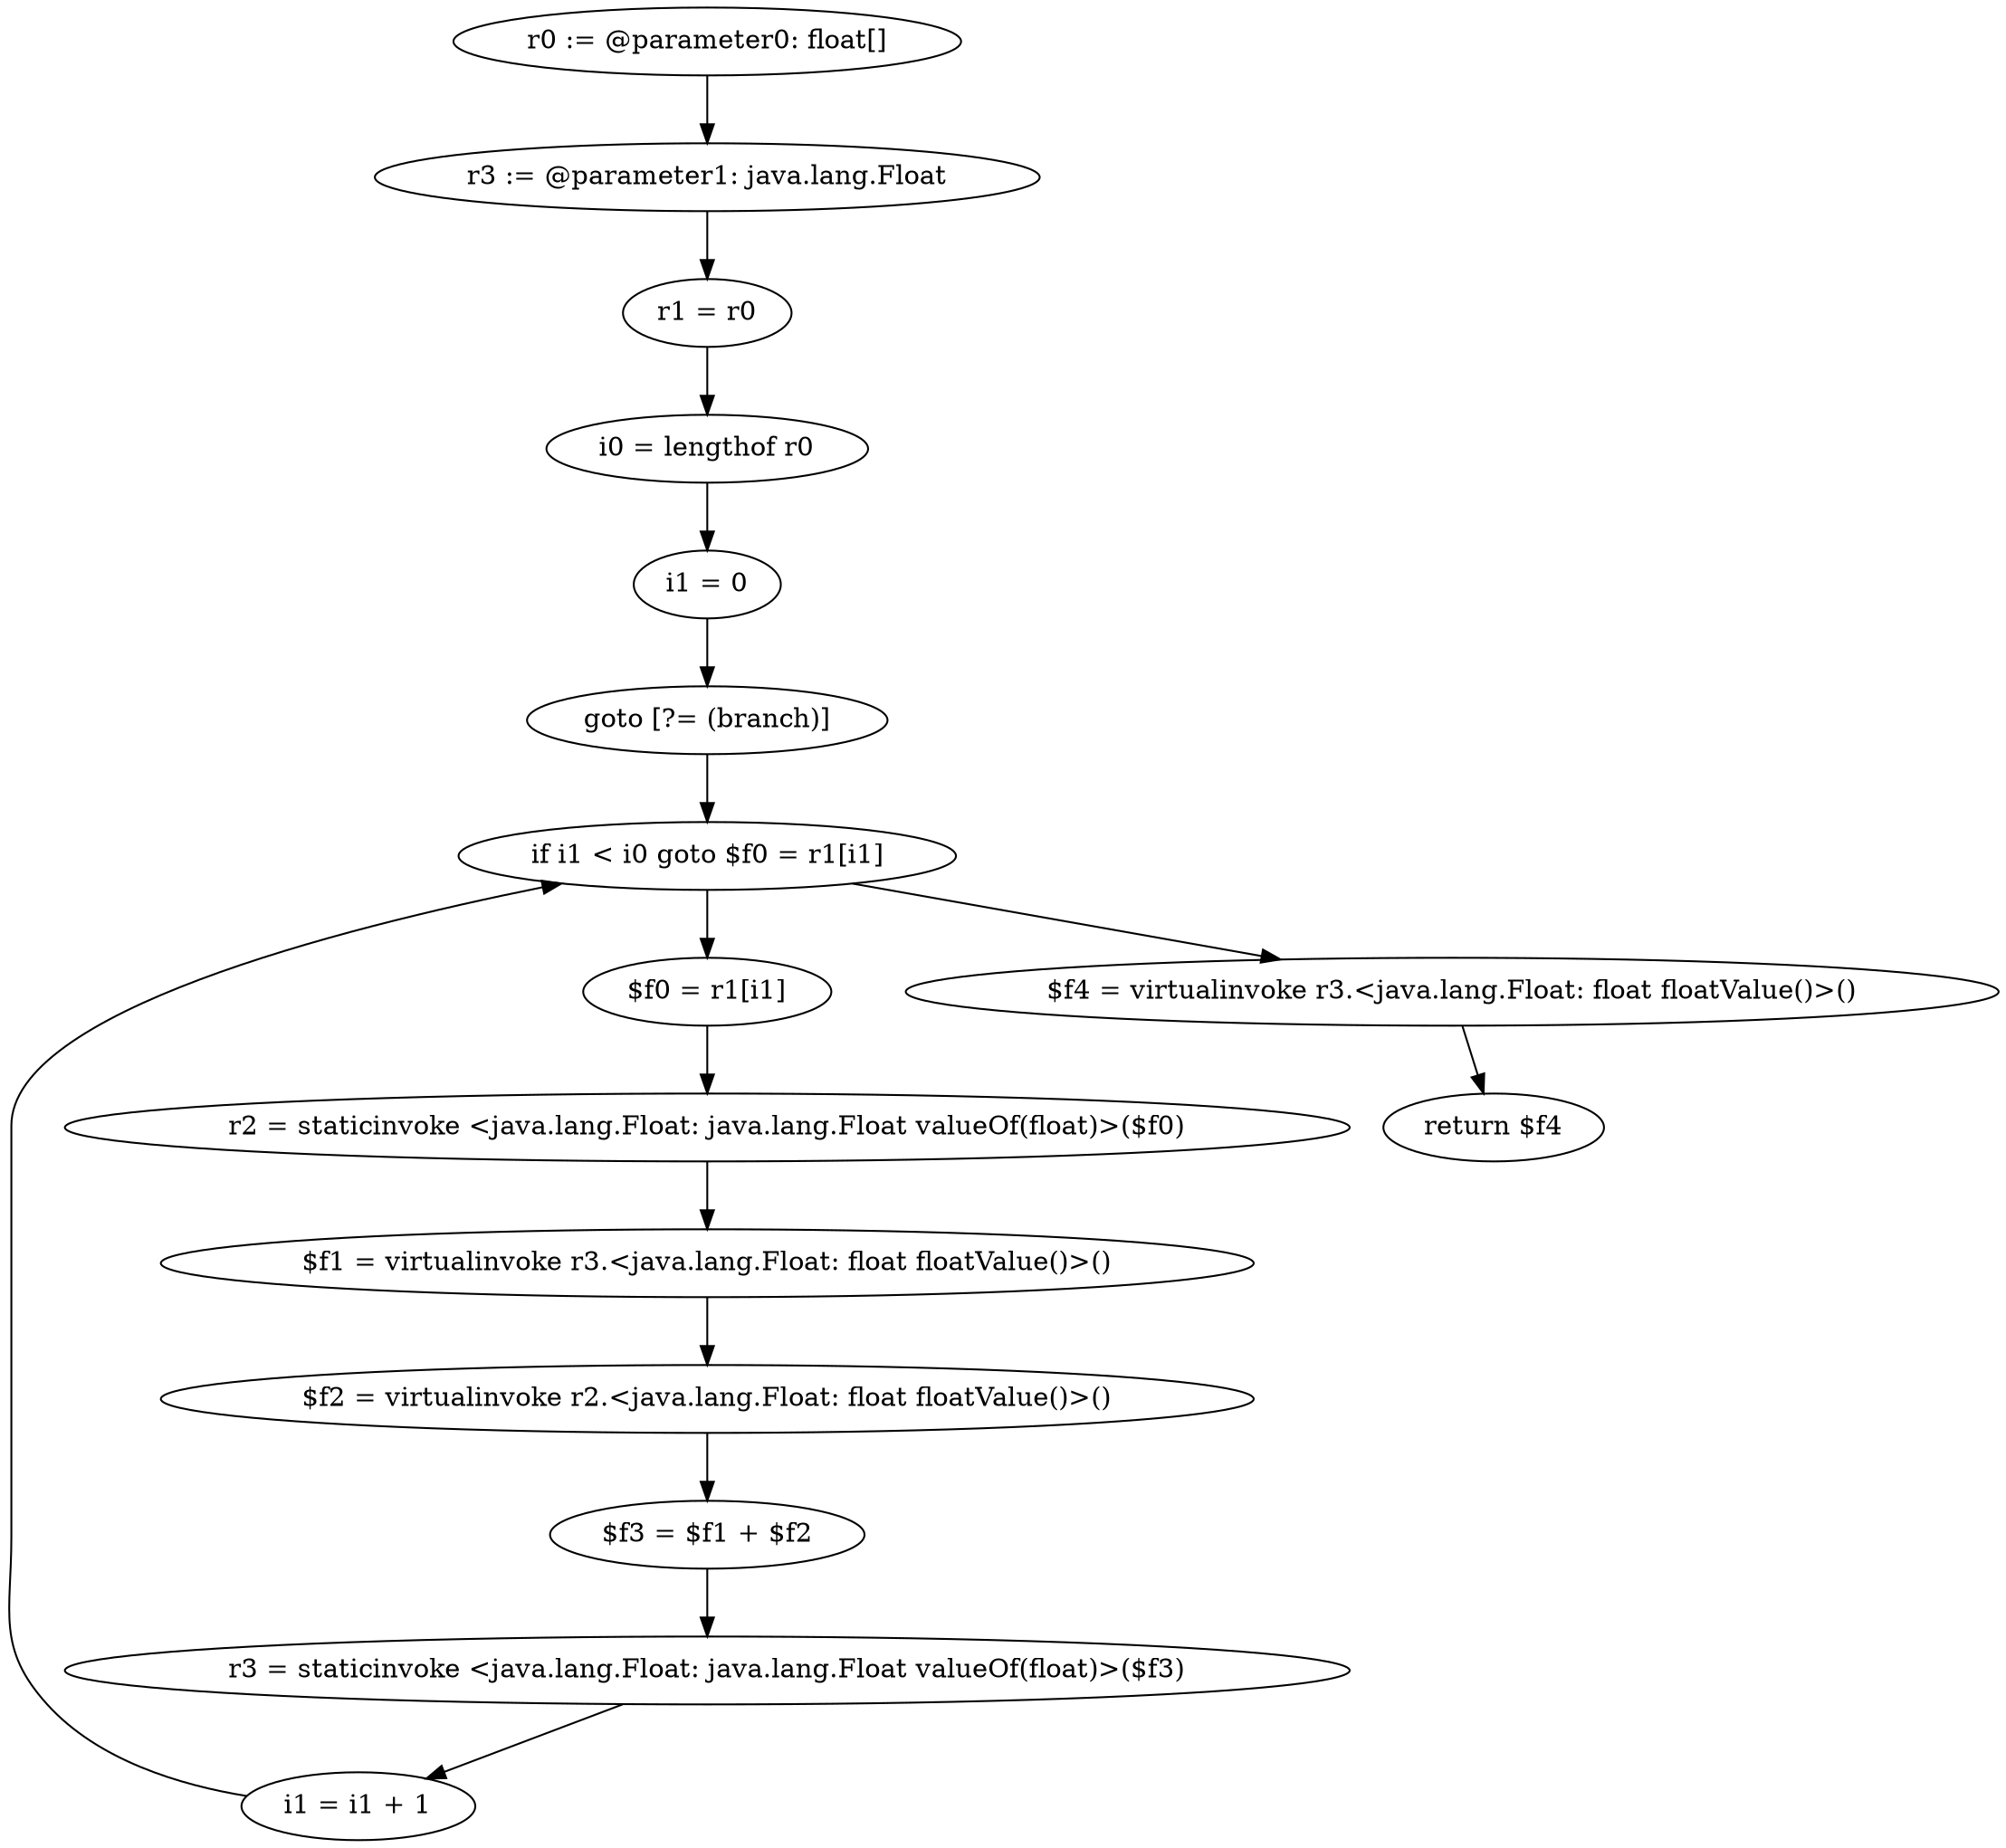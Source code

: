 digraph "unitGraph" {
    "r0 := @parameter0: float[]"
    "r3 := @parameter1: java.lang.Float"
    "r1 = r0"
    "i0 = lengthof r0"
    "i1 = 0"
    "goto [?= (branch)]"
    "$f0 = r1[i1]"
    "r2 = staticinvoke <java.lang.Float: java.lang.Float valueOf(float)>($f0)"
    "$f1 = virtualinvoke r3.<java.lang.Float: float floatValue()>()"
    "$f2 = virtualinvoke r2.<java.lang.Float: float floatValue()>()"
    "$f3 = $f1 + $f2"
    "r3 = staticinvoke <java.lang.Float: java.lang.Float valueOf(float)>($f3)"
    "i1 = i1 + 1"
    "if i1 < i0 goto $f0 = r1[i1]"
    "$f4 = virtualinvoke r3.<java.lang.Float: float floatValue()>()"
    "return $f4"
    "r0 := @parameter0: float[]"->"r3 := @parameter1: java.lang.Float";
    "r3 := @parameter1: java.lang.Float"->"r1 = r0";
    "r1 = r0"->"i0 = lengthof r0";
    "i0 = lengthof r0"->"i1 = 0";
    "i1 = 0"->"goto [?= (branch)]";
    "goto [?= (branch)]"->"if i1 < i0 goto $f0 = r1[i1]";
    "$f0 = r1[i1]"->"r2 = staticinvoke <java.lang.Float: java.lang.Float valueOf(float)>($f0)";
    "r2 = staticinvoke <java.lang.Float: java.lang.Float valueOf(float)>($f0)"->"$f1 = virtualinvoke r3.<java.lang.Float: float floatValue()>()";
    "$f1 = virtualinvoke r3.<java.lang.Float: float floatValue()>()"->"$f2 = virtualinvoke r2.<java.lang.Float: float floatValue()>()";
    "$f2 = virtualinvoke r2.<java.lang.Float: float floatValue()>()"->"$f3 = $f1 + $f2";
    "$f3 = $f1 + $f2"->"r3 = staticinvoke <java.lang.Float: java.lang.Float valueOf(float)>($f3)";
    "r3 = staticinvoke <java.lang.Float: java.lang.Float valueOf(float)>($f3)"->"i1 = i1 + 1";
    "i1 = i1 + 1"->"if i1 < i0 goto $f0 = r1[i1]";
    "if i1 < i0 goto $f0 = r1[i1]"->"$f4 = virtualinvoke r3.<java.lang.Float: float floatValue()>()";
    "if i1 < i0 goto $f0 = r1[i1]"->"$f0 = r1[i1]";
    "$f4 = virtualinvoke r3.<java.lang.Float: float floatValue()>()"->"return $f4";
}
